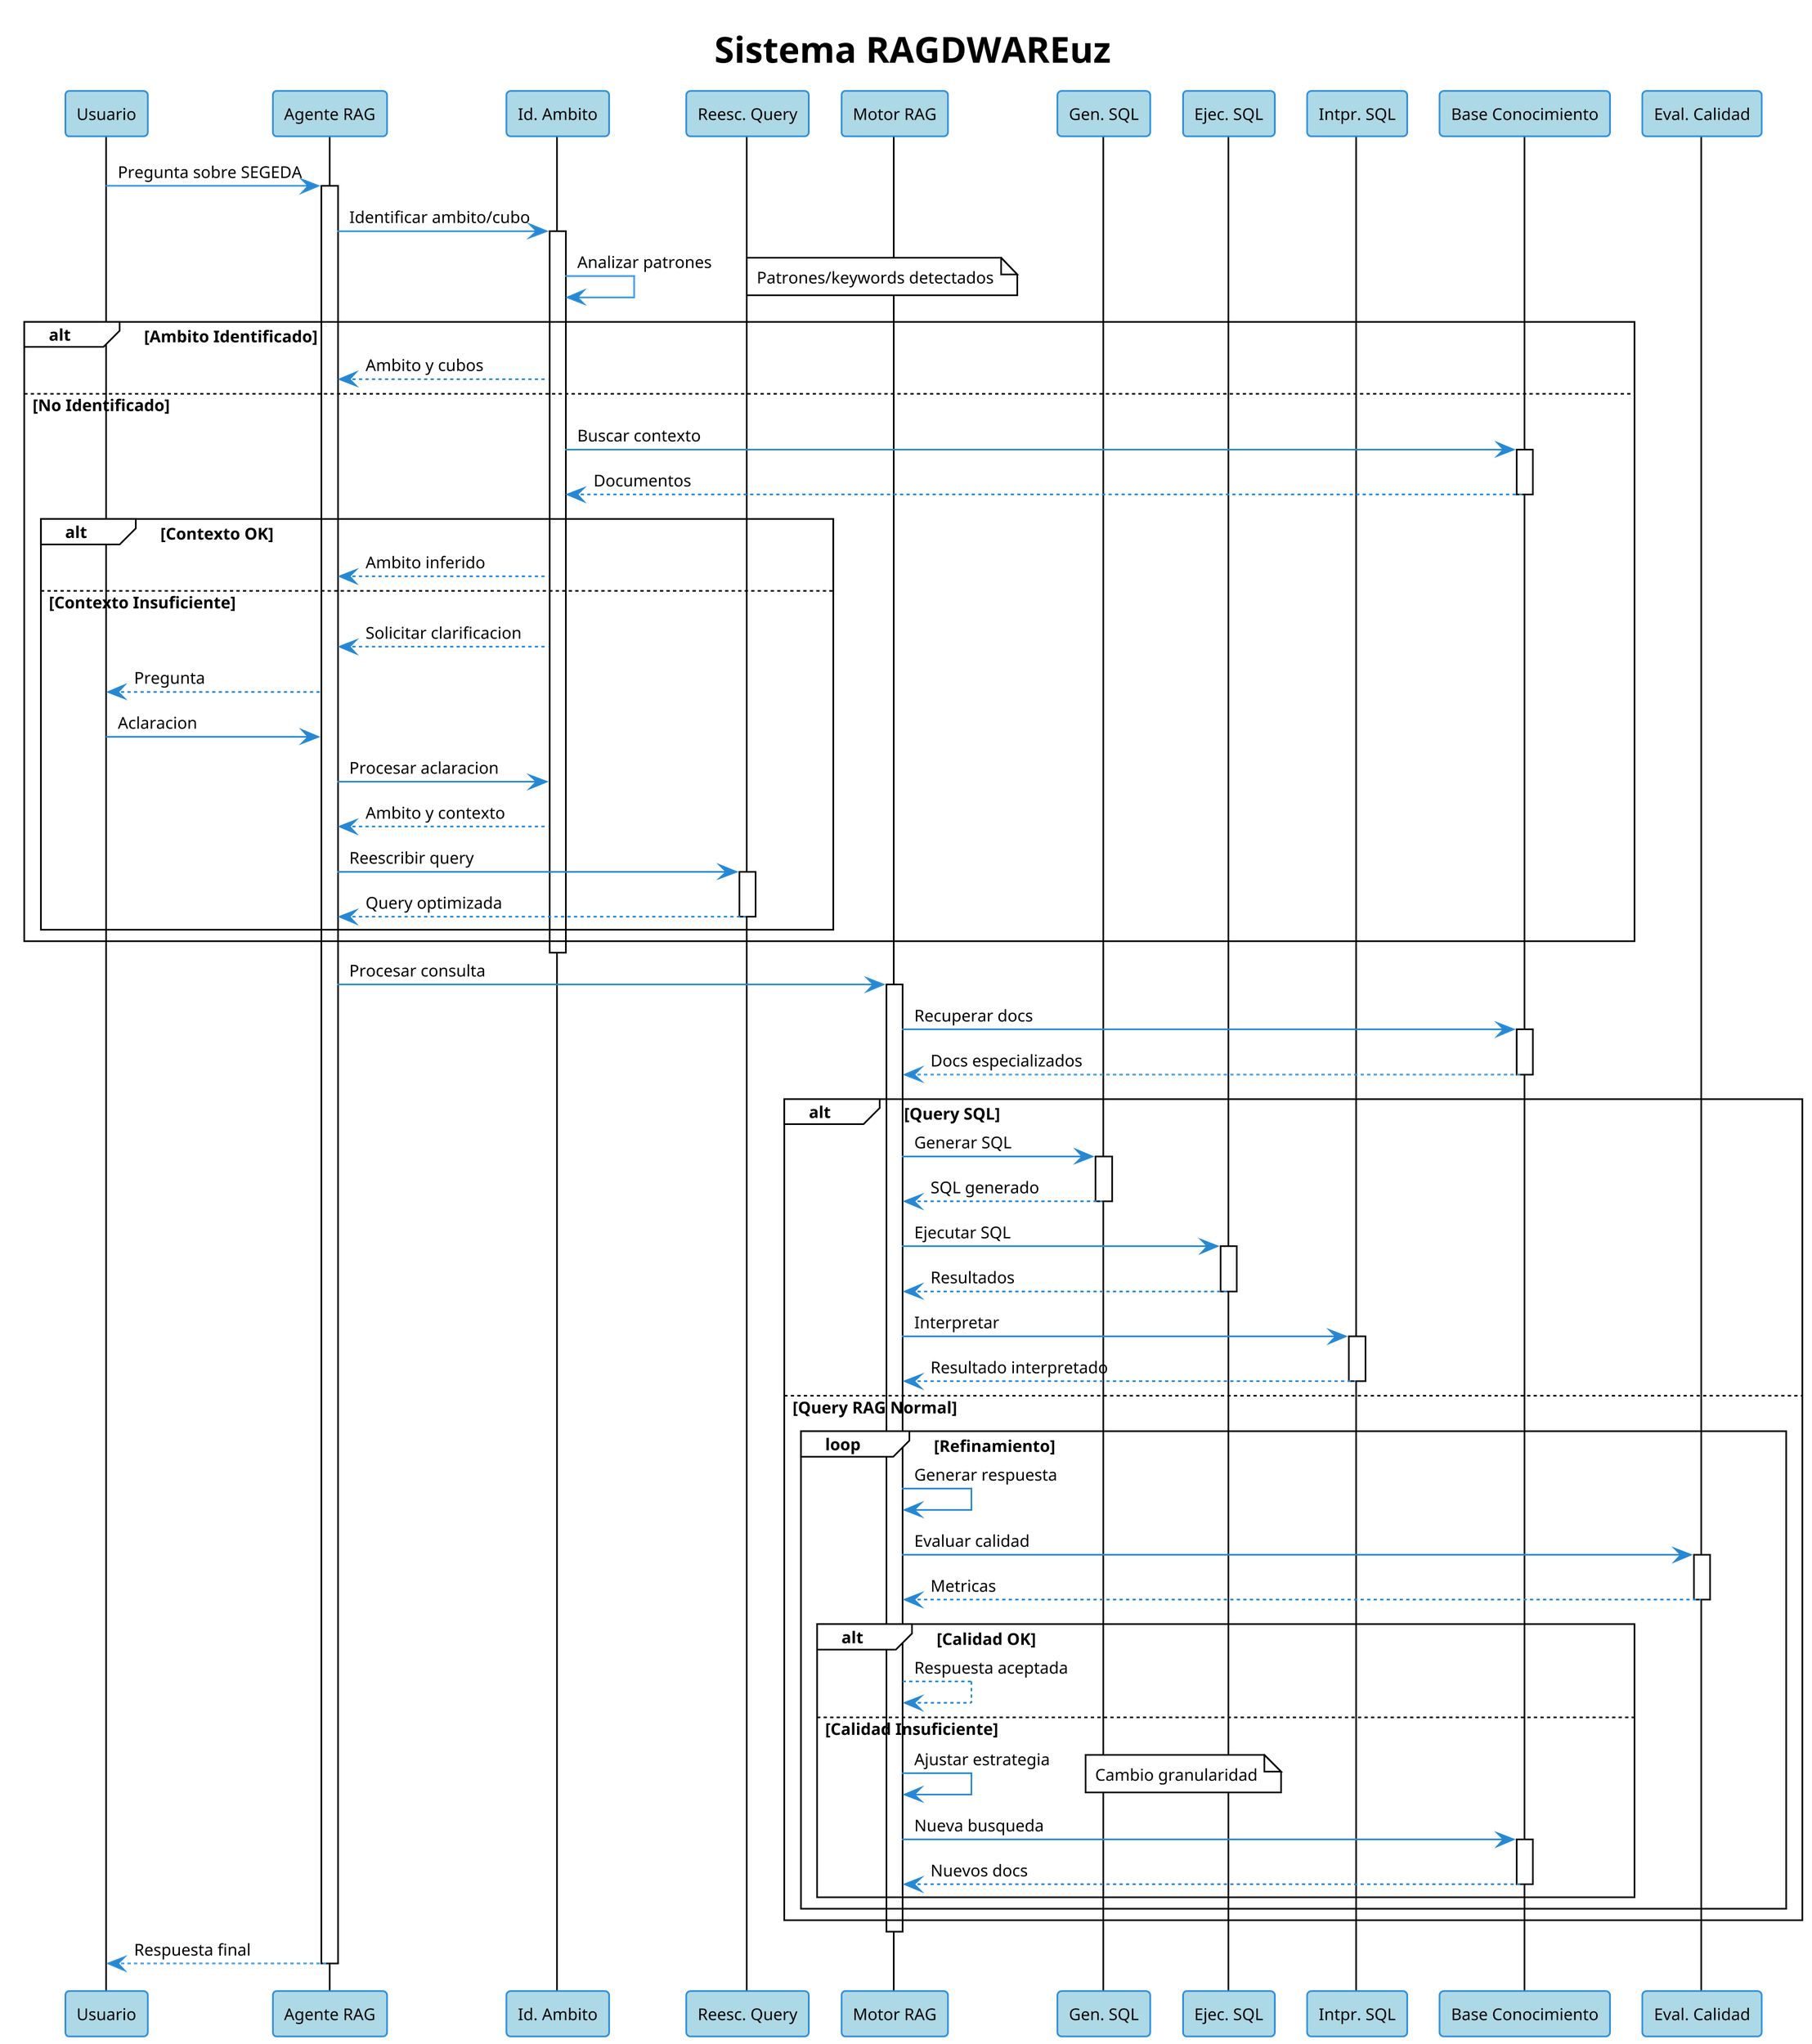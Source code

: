 @startuml "Sistema RAGDWAREuz"
!theme plain
skinparam {
    dpi 300
    shadowing false
    backgroundColor transparent
    defaultFontName "Arial"
    defaultFontSize 10
    sequenceArrowThickness 1
    sequenceParticipant {
        padding 5
    }
    sequence {
        participantBorderColor #2688d4
        participantBackgroundColor #add8e6
        actorBorderColor #2688d4
        actorBackgroundColor #ffdead
    }
    arrow {
        color #2688d4
    }
}

title Sistema RAGDWAREuz


participant "Usuario" as User
participant "Agente RAG" as MainAgent
participant "Id. Ambito" as AmbitoAgent
participant "Reesc. Query" as QueryRewriter
participant "Motor RAG" as RAGEngine
participant "Gen. SQL" as SQLGen
participant "Ejec. SQL" as SQLExec
participant "Intpr. SQL" as SQLInterp
participant "Base Conocimiento" as KB
participant "Eval. Calidad" as QualityEval

User -> MainAgent: Pregunta sobre SEGEDA
activate MainAgent

MainAgent -> AmbitoAgent: Identificar ambito/cubo
activate AmbitoAgent
AmbitoAgent -> AmbitoAgent: Analizar patrones

alt Ambito Identificado
    note right: Patrones/keywords detectados
    AmbitoAgent --> MainAgent: Ambito y cubos
else No Identificado
    AmbitoAgent -> KB: Buscar contexto
    activate KB
    KB --> AmbitoAgent: Documentos
    deactivate KB
    
    alt Contexto OK
        AmbitoAgent --> MainAgent: Ambito inferido
    else Contexto Insuficiente
        AmbitoAgent --> MainAgent: Solicitar clarificacion
        MainAgent --> User: Pregunta
        User -> MainAgent: Aclaracion
        MainAgent -> AmbitoAgent: Procesar aclaracion
        AmbitoAgent --> MainAgent: Ambito y contexto
        
        MainAgent -> QueryRewriter: Reescribir query
        activate QueryRewriter
        QueryRewriter --> MainAgent: Query optimizada
        deactivate QueryRewriter
    end
end
deactivate AmbitoAgent

MainAgent -> RAGEngine: Procesar consulta
activate RAGEngine
RAGEngine -> KB: Recuperar docs
activate KB
KB --> RAGEngine: Docs especializados
deactivate KB

alt Query SQL
    RAGEngine -> SQLGen: Generar SQL
    activate SQLGen
    SQLGen --> RAGEngine: SQL generado
    deactivate SQLGen
    
    RAGEngine -> SQLExec: Ejecutar SQL
    activate SQLExec
    SQLExec --> RAGEngine: Resultados
    deactivate SQLExec
    
    RAGEngine -> SQLInterp: Interpretar
    activate SQLInterp
    SQLInterp --> RAGEngine: Resultado interpretado
    deactivate SQLInterp
else Query RAG Normal
    loop Refinamiento
        RAGEngine -> RAGEngine: Generar respuesta
        RAGEngine -> QualityEval: Evaluar calidad
        activate QualityEval
        QualityEval --> RAGEngine: Metricas
        deactivate QualityEval
        
        alt Calidad OK
            RAGEngine --> RAGEngine: Respuesta aceptada
        else Calidad Insuficiente
            RAGEngine -> RAGEngine: Ajustar estrategia
            note right: Cambio granularidad
            RAGEngine -> KB: Nueva busqueda
            activate KB
            KB --> RAGEngine: Nuevos docs
            deactivate KB
        end
    end
end
deactivate RAGEngine

MainAgent --> User: Respuesta final
deactivate MainAgent

@enduml